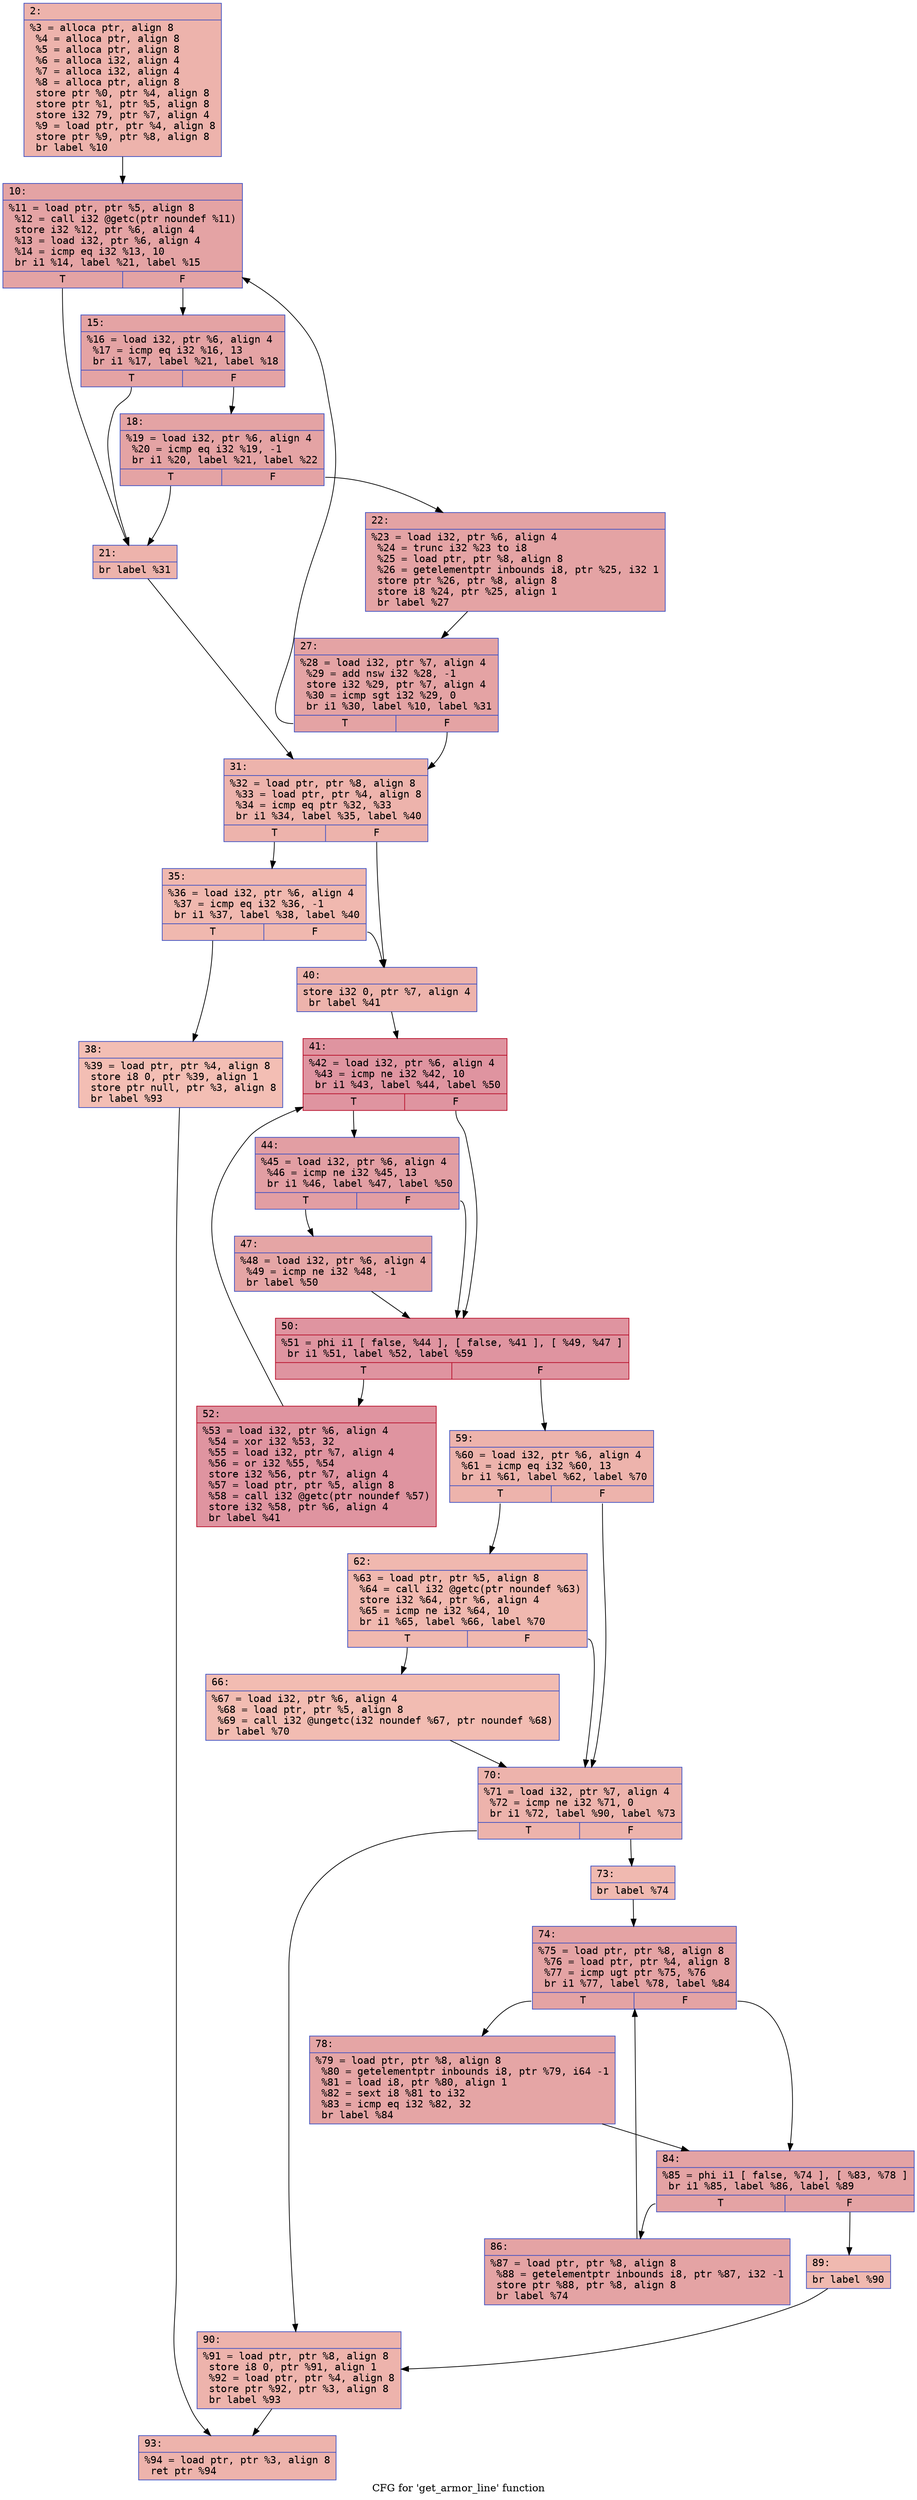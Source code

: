digraph "CFG for 'get_armor_line' function" {
	label="CFG for 'get_armor_line' function";

	Node0x600001c132a0 [shape=record,color="#3d50c3ff", style=filled, fillcolor="#d6524470" fontname="Courier",label="{2:\l|  %3 = alloca ptr, align 8\l  %4 = alloca ptr, align 8\l  %5 = alloca ptr, align 8\l  %6 = alloca i32, align 4\l  %7 = alloca i32, align 4\l  %8 = alloca ptr, align 8\l  store ptr %0, ptr %4, align 8\l  store ptr %1, ptr %5, align 8\l  store i32 79, ptr %7, align 4\l  %9 = load ptr, ptr %4, align 8\l  store ptr %9, ptr %8, align 8\l  br label %10\l}"];
	Node0x600001c132a0 -> Node0x600001c132f0[tooltip="2 -> 10\nProbability 100.00%" ];
	Node0x600001c132f0 [shape=record,color="#3d50c3ff", style=filled, fillcolor="#c32e3170" fontname="Courier",label="{10:\l|  %11 = load ptr, ptr %5, align 8\l  %12 = call i32 @getc(ptr noundef %11)\l  store i32 %12, ptr %6, align 4\l  %13 = load i32, ptr %6, align 4\l  %14 = icmp eq i32 %13, 10\l  br i1 %14, label %21, label %15\l|{<s0>T|<s1>F}}"];
	Node0x600001c132f0:s0 -> Node0x600001c133e0[tooltip="10 -> 21\nProbability 3.12%" ];
	Node0x600001c132f0:s1 -> Node0x600001c13340[tooltip="10 -> 15\nProbability 96.88%" ];
	Node0x600001c13340 [shape=record,color="#3d50c3ff", style=filled, fillcolor="#c32e3170" fontname="Courier",label="{15:\l|  %16 = load i32, ptr %6, align 4\l  %17 = icmp eq i32 %16, 13\l  br i1 %17, label %21, label %18\l|{<s0>T|<s1>F}}"];
	Node0x600001c13340:s0 -> Node0x600001c133e0[tooltip="15 -> 21\nProbability 3.12%" ];
	Node0x600001c13340:s1 -> Node0x600001c13390[tooltip="15 -> 18\nProbability 96.88%" ];
	Node0x600001c13390 [shape=record,color="#3d50c3ff", style=filled, fillcolor="#c32e3170" fontname="Courier",label="{18:\l|  %19 = load i32, ptr %6, align 4\l  %20 = icmp eq i32 %19, -1\l  br i1 %20, label %21, label %22\l|{<s0>T|<s1>F}}"];
	Node0x600001c13390:s0 -> Node0x600001c133e0[tooltip="18 -> 21\nProbability 3.12%" ];
	Node0x600001c13390:s1 -> Node0x600001c13430[tooltip="18 -> 22\nProbability 96.88%" ];
	Node0x600001c133e0 [shape=record,color="#3d50c3ff", style=filled, fillcolor="#d6524470" fontname="Courier",label="{21:\l|  br label %31\l}"];
	Node0x600001c133e0 -> Node0x600001c134d0[tooltip="21 -> 31\nProbability 100.00%" ];
	Node0x600001c13430 [shape=record,color="#3d50c3ff", style=filled, fillcolor="#c32e3170" fontname="Courier",label="{22:\l|  %23 = load i32, ptr %6, align 4\l  %24 = trunc i32 %23 to i8\l  %25 = load ptr, ptr %8, align 8\l  %26 = getelementptr inbounds i8, ptr %25, i32 1\l  store ptr %26, ptr %8, align 8\l  store i8 %24, ptr %25, align 1\l  br label %27\l}"];
	Node0x600001c13430 -> Node0x600001c13480[tooltip="22 -> 27\nProbability 100.00%" ];
	Node0x600001c13480 [shape=record,color="#3d50c3ff", style=filled, fillcolor="#c32e3170" fontname="Courier",label="{27:\l|  %28 = load i32, ptr %7, align 4\l  %29 = add nsw i32 %28, -1\l  store i32 %29, ptr %7, align 4\l  %30 = icmp sgt i32 %29, 0\l  br i1 %30, label %10, label %31\l|{<s0>T|<s1>F}}"];
	Node0x600001c13480:s0 -> Node0x600001c132f0[tooltip="27 -> 10\nProbability 96.88%" ];
	Node0x600001c13480:s1 -> Node0x600001c134d0[tooltip="27 -> 31\nProbability 3.12%" ];
	Node0x600001c134d0 [shape=record,color="#3d50c3ff", style=filled, fillcolor="#d6524470" fontname="Courier",label="{31:\l|  %32 = load ptr, ptr %8, align 8\l  %33 = load ptr, ptr %4, align 8\l  %34 = icmp eq ptr %32, %33\l  br i1 %34, label %35, label %40\l|{<s0>T|<s1>F}}"];
	Node0x600001c134d0:s0 -> Node0x600001c13520[tooltip="31 -> 35\nProbability 37.50%" ];
	Node0x600001c134d0:s1 -> Node0x600001c135c0[tooltip="31 -> 40\nProbability 62.50%" ];
	Node0x600001c13520 [shape=record,color="#3d50c3ff", style=filled, fillcolor="#dc5d4a70" fontname="Courier",label="{35:\l|  %36 = load i32, ptr %6, align 4\l  %37 = icmp eq i32 %36, -1\l  br i1 %37, label %38, label %40\l|{<s0>T|<s1>F}}"];
	Node0x600001c13520:s0 -> Node0x600001c13570[tooltip="35 -> 38\nProbability 37.50%" ];
	Node0x600001c13520:s1 -> Node0x600001c135c0[tooltip="35 -> 40\nProbability 62.50%" ];
	Node0x600001c13570 [shape=record,color="#3d50c3ff", style=filled, fillcolor="#e36c5570" fontname="Courier",label="{38:\l|  %39 = load ptr, ptr %4, align 8\l  store i8 0, ptr %39, align 1\l  store ptr null, ptr %3, align 8\l  br label %93\l}"];
	Node0x600001c13570 -> Node0x600001c13b10[tooltip="38 -> 93\nProbability 100.00%" ];
	Node0x600001c135c0 [shape=record,color="#3d50c3ff", style=filled, fillcolor="#d6524470" fontname="Courier",label="{40:\l|  store i32 0, ptr %7, align 4\l  br label %41\l}"];
	Node0x600001c135c0 -> Node0x600001c13610[tooltip="40 -> 41\nProbability 100.00%" ];
	Node0x600001c13610 [shape=record,color="#b70d28ff", style=filled, fillcolor="#b70d2870" fontname="Courier",label="{41:\l|  %42 = load i32, ptr %6, align 4\l  %43 = icmp ne i32 %42, 10\l  br i1 %43, label %44, label %50\l|{<s0>T|<s1>F}}"];
	Node0x600001c13610:s0 -> Node0x600001c13660[tooltip="41 -> 44\nProbability 50.00%" ];
	Node0x600001c13610:s1 -> Node0x600001c13700[tooltip="41 -> 50\nProbability 50.00%" ];
	Node0x600001c13660 [shape=record,color="#3d50c3ff", style=filled, fillcolor="#be242e70" fontname="Courier",label="{44:\l|  %45 = load i32, ptr %6, align 4\l  %46 = icmp ne i32 %45, 13\l  br i1 %46, label %47, label %50\l|{<s0>T|<s1>F}}"];
	Node0x600001c13660:s0 -> Node0x600001c136b0[tooltip="44 -> 47\nProbability 50.00%" ];
	Node0x600001c13660:s1 -> Node0x600001c13700[tooltip="44 -> 50\nProbability 50.00%" ];
	Node0x600001c136b0 [shape=record,color="#3d50c3ff", style=filled, fillcolor="#c5333470" fontname="Courier",label="{47:\l|  %48 = load i32, ptr %6, align 4\l  %49 = icmp ne i32 %48, -1\l  br label %50\l}"];
	Node0x600001c136b0 -> Node0x600001c13700[tooltip="47 -> 50\nProbability 100.00%" ];
	Node0x600001c13700 [shape=record,color="#b70d28ff", style=filled, fillcolor="#b70d2870" fontname="Courier",label="{50:\l|  %51 = phi i1 [ false, %44 ], [ false, %41 ], [ %49, %47 ]\l  br i1 %51, label %52, label %59\l|{<s0>T|<s1>F}}"];
	Node0x600001c13700:s0 -> Node0x600001c13750[tooltip="50 -> 52\nProbability 96.88%" ];
	Node0x600001c13700:s1 -> Node0x600001c137a0[tooltip="50 -> 59\nProbability 3.12%" ];
	Node0x600001c13750 [shape=record,color="#b70d28ff", style=filled, fillcolor="#b70d2870" fontname="Courier",label="{52:\l|  %53 = load i32, ptr %6, align 4\l  %54 = xor i32 %53, 32\l  %55 = load i32, ptr %7, align 4\l  %56 = or i32 %55, %54\l  store i32 %56, ptr %7, align 4\l  %57 = load ptr, ptr %5, align 8\l  %58 = call i32 @getc(ptr noundef %57)\l  store i32 %58, ptr %6, align 4\l  br label %41\l}"];
	Node0x600001c13750 -> Node0x600001c13610[tooltip="52 -> 41\nProbability 100.00%" ];
	Node0x600001c137a0 [shape=record,color="#3d50c3ff", style=filled, fillcolor="#d6524470" fontname="Courier",label="{59:\l|  %60 = load i32, ptr %6, align 4\l  %61 = icmp eq i32 %60, 13\l  br i1 %61, label %62, label %70\l|{<s0>T|<s1>F}}"];
	Node0x600001c137a0:s0 -> Node0x600001c137f0[tooltip="59 -> 62\nProbability 50.00%" ];
	Node0x600001c137a0:s1 -> Node0x600001c13890[tooltip="59 -> 70\nProbability 50.00%" ];
	Node0x600001c137f0 [shape=record,color="#3d50c3ff", style=filled, fillcolor="#dc5d4a70" fontname="Courier",label="{62:\l|  %63 = load ptr, ptr %5, align 8\l  %64 = call i32 @getc(ptr noundef %63)\l  store i32 %64, ptr %6, align 4\l  %65 = icmp ne i32 %64, 10\l  br i1 %65, label %66, label %70\l|{<s0>T|<s1>F}}"];
	Node0x600001c137f0:s0 -> Node0x600001c13840[tooltip="62 -> 66\nProbability 50.00%" ];
	Node0x600001c137f0:s1 -> Node0x600001c13890[tooltip="62 -> 70\nProbability 50.00%" ];
	Node0x600001c13840 [shape=record,color="#3d50c3ff", style=filled, fillcolor="#e1675170" fontname="Courier",label="{66:\l|  %67 = load i32, ptr %6, align 4\l  %68 = load ptr, ptr %5, align 8\l  %69 = call i32 @ungetc(i32 noundef %67, ptr noundef %68)\l  br label %70\l}"];
	Node0x600001c13840 -> Node0x600001c13890[tooltip="66 -> 70\nProbability 100.00%" ];
	Node0x600001c13890 [shape=record,color="#3d50c3ff", style=filled, fillcolor="#d6524470" fontname="Courier",label="{70:\l|  %71 = load i32, ptr %7, align 4\l  %72 = icmp ne i32 %71, 0\l  br i1 %72, label %90, label %73\l|{<s0>T|<s1>F}}"];
	Node0x600001c13890:s0 -> Node0x600001c13ac0[tooltip="70 -> 90\nProbability 62.50%" ];
	Node0x600001c13890:s1 -> Node0x600001c138e0[tooltip="70 -> 73\nProbability 37.50%" ];
	Node0x600001c138e0 [shape=record,color="#3d50c3ff", style=filled, fillcolor="#de614d70" fontname="Courier",label="{73:\l|  br label %74\l}"];
	Node0x600001c138e0 -> Node0x600001c13930[tooltip="73 -> 74\nProbability 100.00%" ];
	Node0x600001c13930 [shape=record,color="#3d50c3ff", style=filled, fillcolor="#c32e3170" fontname="Courier",label="{74:\l|  %75 = load ptr, ptr %8, align 8\l  %76 = load ptr, ptr %4, align 8\l  %77 = icmp ugt ptr %75, %76\l  br i1 %77, label %78, label %84\l|{<s0>T|<s1>F}}"];
	Node0x600001c13930:s0 -> Node0x600001c13980[tooltip="74 -> 78\nProbability 50.00%" ];
	Node0x600001c13930:s1 -> Node0x600001c139d0[tooltip="74 -> 84\nProbability 50.00%" ];
	Node0x600001c13980 [shape=record,color="#3d50c3ff", style=filled, fillcolor="#c5333470" fontname="Courier",label="{78:\l|  %79 = load ptr, ptr %8, align 8\l  %80 = getelementptr inbounds i8, ptr %79, i64 -1\l  %81 = load i8, ptr %80, align 1\l  %82 = sext i8 %81 to i32\l  %83 = icmp eq i32 %82, 32\l  br label %84\l}"];
	Node0x600001c13980 -> Node0x600001c139d0[tooltip="78 -> 84\nProbability 100.00%" ];
	Node0x600001c139d0 [shape=record,color="#3d50c3ff", style=filled, fillcolor="#c32e3170" fontname="Courier",label="{84:\l|  %85 = phi i1 [ false, %74 ], [ %83, %78 ]\l  br i1 %85, label %86, label %89\l|{<s0>T|<s1>F}}"];
	Node0x600001c139d0:s0 -> Node0x600001c13a20[tooltip="84 -> 86\nProbability 96.88%" ];
	Node0x600001c139d0:s1 -> Node0x600001c13a70[tooltip="84 -> 89\nProbability 3.12%" ];
	Node0x600001c13a20 [shape=record,color="#3d50c3ff", style=filled, fillcolor="#c32e3170" fontname="Courier",label="{86:\l|  %87 = load ptr, ptr %8, align 8\l  %88 = getelementptr inbounds i8, ptr %87, i32 -1\l  store ptr %88, ptr %8, align 8\l  br label %74\l}"];
	Node0x600001c13a20 -> Node0x600001c13930[tooltip="86 -> 74\nProbability 100.00%" ];
	Node0x600001c13a70 [shape=record,color="#3d50c3ff", style=filled, fillcolor="#de614d70" fontname="Courier",label="{89:\l|  br label %90\l}"];
	Node0x600001c13a70 -> Node0x600001c13ac0[tooltip="89 -> 90\nProbability 100.00%" ];
	Node0x600001c13ac0 [shape=record,color="#3d50c3ff", style=filled, fillcolor="#d6524470" fontname="Courier",label="{90:\l|  %91 = load ptr, ptr %8, align 8\l  store i8 0, ptr %91, align 1\l  %92 = load ptr, ptr %4, align 8\l  store ptr %92, ptr %3, align 8\l  br label %93\l}"];
	Node0x600001c13ac0 -> Node0x600001c13b10[tooltip="90 -> 93\nProbability 100.00%" ];
	Node0x600001c13b10 [shape=record,color="#3d50c3ff", style=filled, fillcolor="#d6524470" fontname="Courier",label="{93:\l|  %94 = load ptr, ptr %3, align 8\l  ret ptr %94\l}"];
}
